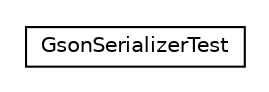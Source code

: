 #!/usr/local/bin/dot
#
# Class diagram 
# Generated by UMLGraph version R5_6_6-8-g8d7759 (http://www.umlgraph.org/)
#

digraph G {
	edge [fontname="Helvetica",fontsize=10,labelfontname="Helvetica",labelfontsize=10];
	node [fontname="Helvetica",fontsize=10,shape=plaintext];
	nodesep=0.25;
	ranksep=0.5;
	// org.dayatang.utils.serializer.GsonSerializerTest
	c45 [label=<<table title="org.dayatang.utils.serializer.GsonSerializerTest" border="0" cellborder="1" cellspacing="0" cellpadding="2" port="p" href="./GsonSerializerTest.html">
		<tr><td><table border="0" cellspacing="0" cellpadding="1">
<tr><td align="center" balign="center"> GsonSerializerTest </td></tr>
		</table></td></tr>
		</table>>, URL="./GsonSerializerTest.html", fontname="Helvetica", fontcolor="black", fontsize=10.0];
}

